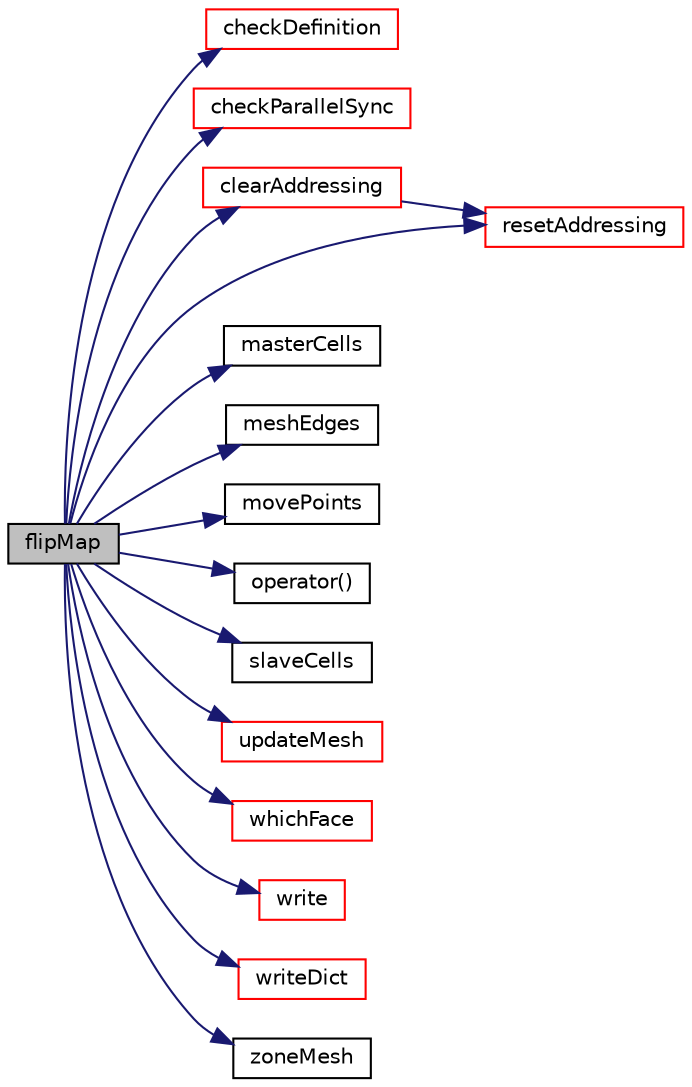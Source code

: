 digraph "flipMap"
{
  bgcolor="transparent";
  edge [fontname="Helvetica",fontsize="10",labelfontname="Helvetica",labelfontsize="10"];
  node [fontname="Helvetica",fontsize="10",shape=record];
  rankdir="LR";
  Node1 [label="flipMap",height=0.2,width=0.4,color="black", fillcolor="grey75", style="filled", fontcolor="black"];
  Node1 -> Node2 [color="midnightblue",fontsize="10",style="solid",fontname="Helvetica"];
  Node2 [label="checkDefinition",height=0.2,width=0.4,color="red",URL="$a00753.html#a06e73ef87e1b48be76ee1da1ab2e9a38",tooltip="Check zone definition. Return true if in error. "];
  Node1 -> Node3 [color="midnightblue",fontsize="10",style="solid",fontname="Helvetica"];
  Node3 [label="checkParallelSync",height=0.2,width=0.4,color="red",URL="$a00753.html#a490c98638239707d88ebb005c84997cf",tooltip="Check whether all procs have faces synchronised. Return. "];
  Node1 -> Node4 [color="midnightblue",fontsize="10",style="solid",fontname="Helvetica"];
  Node4 [label="clearAddressing",height=0.2,width=0.4,color="red",URL="$a00753.html#aac1ee7169044dccb262b78097d6ab1a8",tooltip="Clear addressing. "];
  Node4 -> Node5 [color="midnightblue",fontsize="10",style="solid",fontname="Helvetica"];
  Node5 [label="resetAddressing",height=0.2,width=0.4,color="red",URL="$a00753.html#a6b41c4445ebfd1e25c16715d2dd69414",tooltip="Reset addressing and flip map (clearing demand-driven data) "];
  Node1 -> Node6 [color="midnightblue",fontsize="10",style="solid",fontname="Helvetica"];
  Node6 [label="masterCells",height=0.2,width=0.4,color="black",URL="$a00753.html#a7d05a6eb1a702a910b8d9e9f6b052a31",tooltip="Return labels of master cells (cells next to the master face. "];
  Node1 -> Node7 [color="midnightblue",fontsize="10",style="solid",fontname="Helvetica"];
  Node7 [label="meshEdges",height=0.2,width=0.4,color="black",URL="$a00753.html#a3e82ec0ceb59637b5b1d2ab38af8e640",tooltip="Return global edge index for local edges. "];
  Node1 -> Node8 [color="midnightblue",fontsize="10",style="solid",fontname="Helvetica"];
  Node8 [label="movePoints",height=0.2,width=0.4,color="black",URL="$a00753.html#ab62834098bae1d3887f578c700754f39",tooltip="Correct patch after moving points. "];
  Node1 -> Node9 [color="midnightblue",fontsize="10",style="solid",fontname="Helvetica"];
  Node9 [label="operator()",height=0.2,width=0.4,color="black",URL="$a00753.html#a6530ee609f9987c3182b4f66b95eeec7",tooltip="Return reference to primitive patch. "];
  Node1 -> Node5 [color="midnightblue",fontsize="10",style="solid",fontname="Helvetica"];
  Node1 -> Node10 [color="midnightblue",fontsize="10",style="solid",fontname="Helvetica"];
  Node10 [label="slaveCells",height=0.2,width=0.4,color="black",URL="$a00753.html#a09d918ef3e8eeeb06d5b30cf04d449b7",tooltip="Return labels of slave cells. "];
  Node1 -> Node11 [color="midnightblue",fontsize="10",style="solid",fontname="Helvetica"];
  Node11 [label="updateMesh",height=0.2,width=0.4,color="red",URL="$a00753.html#ad57565956fd4064299f4bd3c4eebb1d4",tooltip="Update for changes in topology. "];
  Node1 -> Node12 [color="midnightblue",fontsize="10",style="solid",fontname="Helvetica"];
  Node12 [label="whichFace",height=0.2,width=0.4,color="red",URL="$a00753.html#a44dd2110316f20b114950fef748cb7c2",tooltip="Helper function to re-direct to zone::localID(...) "];
  Node1 -> Node13 [color="midnightblue",fontsize="10",style="solid",fontname="Helvetica"];
  Node13 [label="write",height=0.2,width=0.4,color="red",URL="$a00753.html#a0941061ad5a26be83b4107d05750ace6",tooltip="Write. "];
  Node1 -> Node14 [color="midnightblue",fontsize="10",style="solid",fontname="Helvetica"];
  Node14 [label="writeDict",height=0.2,width=0.4,color="red",URL="$a00753.html#af77027c10b89b764f28cf777c66c4be6",tooltip="Write dictionary. "];
  Node1 -> Node15 [color="midnightblue",fontsize="10",style="solid",fontname="Helvetica"];
  Node15 [label="zoneMesh",height=0.2,width=0.4,color="black",URL="$a00753.html#a495cb95e9032f64cadf2e77cb7554e90",tooltip="Return zoneMesh reference. "];
}
